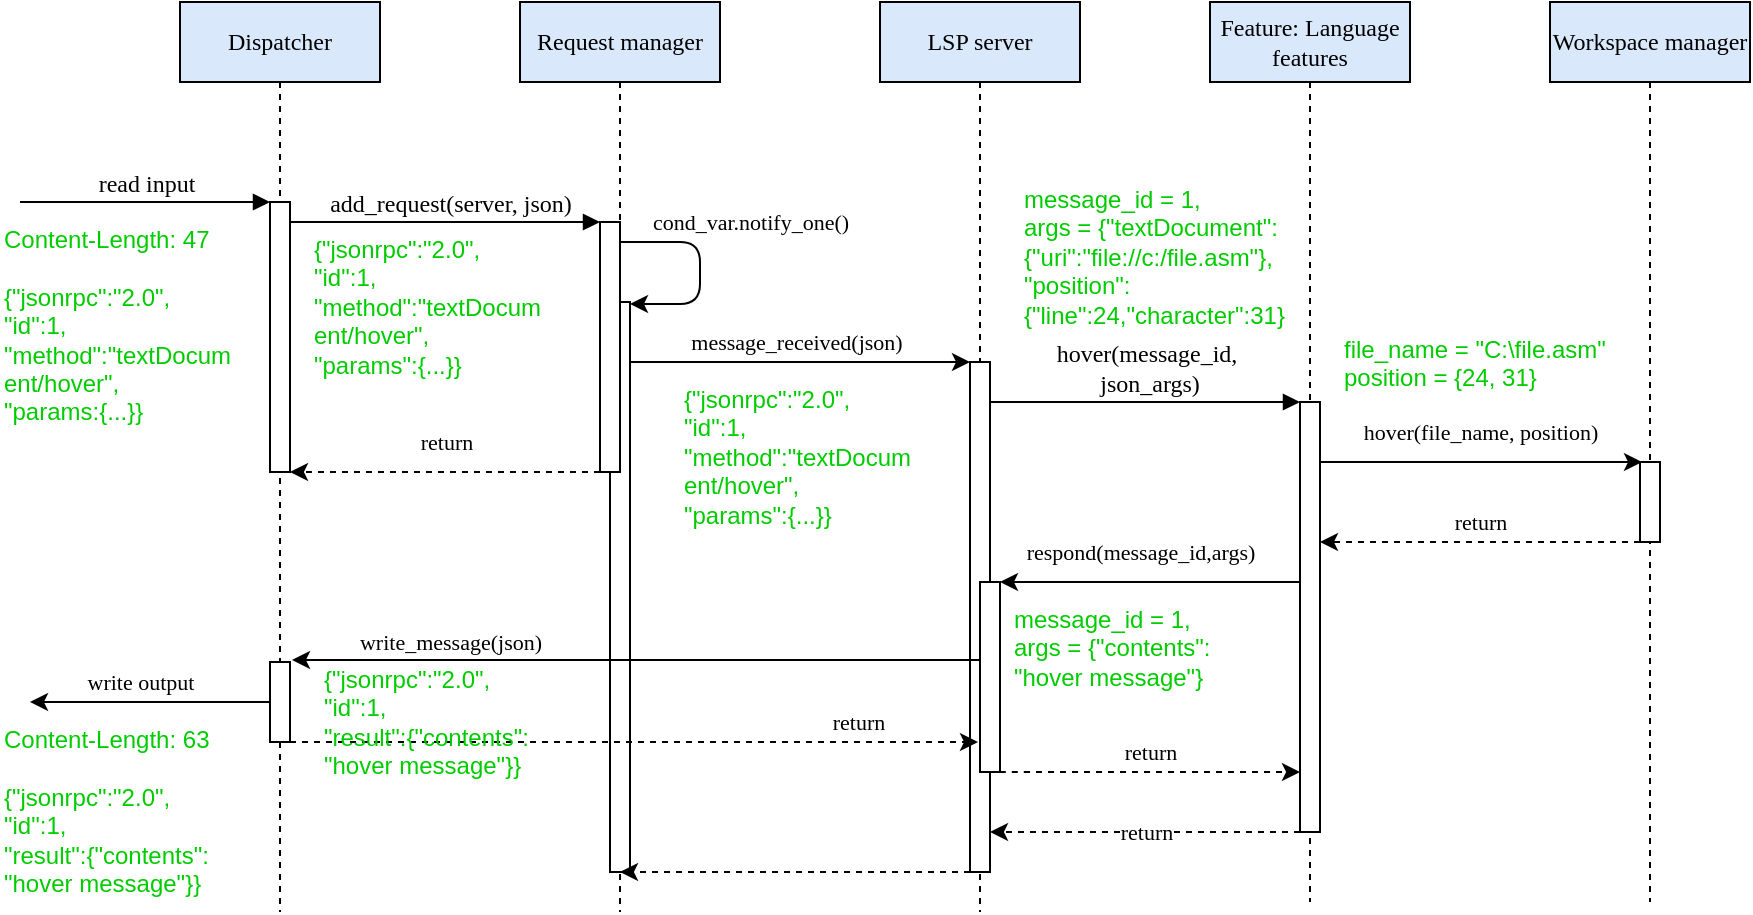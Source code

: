 <mxfile version="12.7.0" type="device"><diagram name="Page-1" id="13e1069c-82ec-6db2-03f1-153e76fe0fe0"><mxGraphModel dx="954" dy="519" grid="1" gridSize="5" guides="1" tooltips="1" connect="1" arrows="1" fold="1" page="1" pageScale="1" pageWidth="1100" pageHeight="850" background="#ffffff" math="0" shadow="0"><root><mxCell id="0"/><mxCell id="1" parent="0"/><mxCell id="7baba1c4bc27f4b0-2" value="Request manager" style="shape=umlLifeline;perimeter=lifelinePerimeter;whiteSpace=wrap;html=1;container=1;collapsible=0;recursiveResize=0;outlineConnect=0;rounded=0;shadow=0;comic=0;labelBackgroundColor=none;strokeWidth=1;fontFamily=Verdana;fontSize=12;align=center;fillColor=#dae8fc;strokeColor=#000000;" parent="1" vertex="1"><mxGeometry x="270" y="80" width="100" height="455" as="geometry"/></mxCell><mxCell id="DIg9ApGONL7yON4MQCzt-9" value="" style="html=1;points=[];perimeter=orthogonalPerimeter;rounded=0;shadow=0;comic=0;labelBackgroundColor=none;strokeWidth=1;fontFamily=Verdana;fontSize=12;align=center;" vertex="1" parent="7baba1c4bc27f4b0-2"><mxGeometry x="45" y="150" width="10" height="285" as="geometry"/></mxCell><mxCell id="DIg9ApGONL7yON4MQCzt-5" value="" style="html=1;points=[];perimeter=orthogonalPerimeter;rounded=0;shadow=0;comic=0;labelBackgroundColor=none;strokeWidth=1;fontFamily=Verdana;fontSize=12;align=center;" vertex="1" parent="7baba1c4bc27f4b0-2"><mxGeometry x="40" y="110" width="10" height="125" as="geometry"/></mxCell><mxCell id="DIg9ApGONL7yON4MQCzt-11" value="cond_var.notify_one()" style="edgeStyle=orthogonalEdgeStyle;rounded=1;orthogonalLoop=1;jettySize=auto;html=1;fontFamily=Verdana;" edge="1" parent="7baba1c4bc27f4b0-2" source="DIg9ApGONL7yON4MQCzt-5"><mxGeometry x="-0.245" y="27" relative="1" as="geometry"><mxPoint x="55" y="151" as="targetPoint"/><Array as="points"><mxPoint x="90" y="120"/><mxPoint x="90" y="151"/></Array><mxPoint x="-2" y="-10" as="offset"/></mxGeometry></mxCell><mxCell id="7baba1c4bc27f4b0-3" value="LSP server" style="shape=umlLifeline;perimeter=lifelinePerimeter;whiteSpace=wrap;html=1;container=1;collapsible=0;recursiveResize=0;outlineConnect=0;rounded=0;shadow=0;comic=0;labelBackgroundColor=none;strokeWidth=1;fontFamily=Verdana;fontSize=12;align=center;fillColor=#dae8fc;strokeColor=#000000;" parent="1" vertex="1"><mxGeometry x="450" y="80" width="100" height="455" as="geometry"/></mxCell><mxCell id="7baba1c4bc27f4b0-13" value="" style="html=1;points=[];perimeter=orthogonalPerimeter;rounded=0;shadow=0;comic=0;labelBackgroundColor=none;strokeWidth=1;fontFamily=Verdana;fontSize=12;align=center;" parent="7baba1c4bc27f4b0-3" vertex="1"><mxGeometry x="45" y="180" width="10" height="255" as="geometry"/></mxCell><mxCell id="7baba1c4bc27f4b0-4" value="Feature: Language features" style="shape=umlLifeline;perimeter=lifelinePerimeter;whiteSpace=wrap;html=1;container=1;collapsible=0;recursiveResize=0;outlineConnect=0;rounded=0;shadow=0;comic=0;labelBackgroundColor=none;strokeWidth=1;fontFamily=Verdana;fontSize=12;align=center;fillColor=#dae8fc;strokeColor=#000000;" parent="1" vertex="1"><mxGeometry x="615" y="80" width="100" height="450" as="geometry"/></mxCell><mxCell id="7baba1c4bc27f4b0-5" value="Workspace manager" style="shape=umlLifeline;perimeter=lifelinePerimeter;whiteSpace=wrap;html=1;container=1;collapsible=0;recursiveResize=0;outlineConnect=0;rounded=0;shadow=0;comic=0;labelBackgroundColor=none;strokeWidth=1;fontFamily=Verdana;fontSize=12;align=center;fillColor=#dae8fc;strokeColor=#000000;" parent="1" vertex="1"><mxGeometry x="785" y="80" width="100" height="450" as="geometry"/></mxCell><mxCell id="7baba1c4bc27f4b0-19" value="" style="html=1;points=[];perimeter=orthogonalPerimeter;rounded=0;shadow=0;comic=0;labelBackgroundColor=none;strokeWidth=1;fontFamily=Verdana;fontSize=12;align=center;" parent="7baba1c4bc27f4b0-5" vertex="1"><mxGeometry x="45" y="230" width="10" height="40" as="geometry"/></mxCell><mxCell id="7baba1c4bc27f4b0-8" value="Dispatcher" style="shape=umlLifeline;perimeter=lifelinePerimeter;whiteSpace=wrap;html=1;container=1;collapsible=0;recursiveResize=0;outlineConnect=0;rounded=0;shadow=0;comic=0;labelBackgroundColor=none;strokeWidth=1;fontFamily=Verdana;fontSize=12;align=center;fillColor=#dae8fc;strokeColor=#000000;" parent="1" vertex="1"><mxGeometry x="100" y="80" width="100" height="455" as="geometry"/></mxCell><mxCell id="7baba1c4bc27f4b0-9" value="" style="html=1;points=[];perimeter=orthogonalPerimeter;rounded=0;shadow=0;comic=0;labelBackgroundColor=none;strokeWidth=1;fontFamily=Verdana;fontSize=12;align=center;" parent="7baba1c4bc27f4b0-8" vertex="1"><mxGeometry x="45" y="100" width="10" height="135" as="geometry"/></mxCell><mxCell id="DIg9ApGONL7yON4MQCzt-29" value="" style="html=1;points=[];perimeter=orthogonalPerimeter;rounded=0;shadow=0;comic=0;labelBackgroundColor=none;strokeWidth=1;fontFamily=Verdana;fontSize=12;align=center;" vertex="1" parent="7baba1c4bc27f4b0-8"><mxGeometry x="45" y="330" width="10" height="40" as="geometry"/></mxCell><mxCell id="DIg9ApGONL7yON4MQCzt-13" value="hover(file_name, position)" style="edgeStyle=orthogonalEdgeStyle;rounded=1;orthogonalLoop=1;jettySize=auto;html=1;fontFamily=Verdana;" edge="1" parent="1" source="7baba1c4bc27f4b0-16"><mxGeometry x="-0.006" y="15" relative="1" as="geometry"><mxPoint x="831" y="310" as="targetPoint"/><Array as="points"><mxPoint x="831" y="310"/></Array><mxPoint as="offset"/></mxGeometry></mxCell><mxCell id="DIg9ApGONL7yON4MQCzt-23" value="respond(message_id,args)" style="edgeStyle=orthogonalEdgeStyle;rounded=1;orthogonalLoop=1;jettySize=auto;html=1;fontFamily=Verdana;fontColor=#000000;" edge="1" parent="1" source="7baba1c4bc27f4b0-16"><mxGeometry x="0.067" y="-15" relative="1" as="geometry"><mxPoint x="510" y="370" as="targetPoint"/><Array as="points"><mxPoint x="510" y="370"/></Array><mxPoint as="offset"/></mxGeometry></mxCell><mxCell id="DIg9ApGONL7yON4MQCzt-35" value="return" style="edgeStyle=orthogonalEdgeStyle;rounded=1;orthogonalLoop=1;jettySize=auto;html=1;dashed=1;fontFamily=Verdana;fontColor=#000000;" edge="1" parent="1" source="7baba1c4bc27f4b0-16"><mxGeometry relative="1" as="geometry"><mxPoint x="505" y="495" as="targetPoint"/><Array as="points"><mxPoint x="505" y="495"/></Array></mxGeometry></mxCell><mxCell id="7baba1c4bc27f4b0-16" value="" style="html=1;points=[];perimeter=orthogonalPerimeter;rounded=0;shadow=0;comic=0;labelBackgroundColor=none;strokeWidth=1;fontFamily=Verdana;fontSize=12;align=center;" parent="1" vertex="1"><mxGeometry x="660" y="280" width="10" height="215" as="geometry"/></mxCell><mxCell id="7baba1c4bc27f4b0-17" value="hover(message_id,&lt;br&gt;&amp;nbsp;json_args)" style="html=1;verticalAlign=bottom;endArrow=block;labelBackgroundColor=none;fontFamily=Verdana;fontSize=12;edgeStyle=elbowEdgeStyle;elbow=vertical;" parent="1" source="7baba1c4bc27f4b0-13" target="7baba1c4bc27f4b0-16" edge="1"><mxGeometry relative="1" as="geometry"><mxPoint x="560" y="220" as="sourcePoint"/><Array as="points"><mxPoint x="585" y="280"/><mxPoint x="570" y="260"/><mxPoint x="510" y="220"/></Array></mxGeometry></mxCell><mxCell id="7baba1c4bc27f4b0-11" value="add_request(server, json)" style="html=1;verticalAlign=bottom;endArrow=block;labelBackgroundColor=none;fontFamily=Verdana;fontSize=12;edgeStyle=elbowEdgeStyle;elbow=vertical;" parent="1" source="7baba1c4bc27f4b0-9" edge="1"><mxGeometry x="0.097" y="-5" relative="1" as="geometry"><mxPoint x="220" y="190" as="sourcePoint"/><mxPoint x="310" y="190" as="targetPoint"/><Array as="points"><mxPoint x="240" y="190"/></Array><mxPoint x="-5" y="-5" as="offset"/></mxGeometry></mxCell><mxCell id="DIg9ApGONL7yON4MQCzt-1" value="read input" style="html=1;verticalAlign=bottom;endArrow=block;labelBackgroundColor=none;fontFamily=Verdana;fontSize=12;edgeStyle=elbowEdgeStyle;elbow=vertical;" edge="1" parent="1"><mxGeometry relative="1" as="geometry"><mxPoint x="20" y="180" as="sourcePoint"/><mxPoint x="145" y="180" as="targetPoint"/><Array as="points"><mxPoint x="100" y="180"/><mxPoint x="90" y="200"/><mxPoint x="70" y="200"/></Array></mxGeometry></mxCell><mxCell id="DIg9ApGONL7yON4MQCzt-3" value="Content-Length: 47&lt;br&gt;&lt;br&gt;{&quot;jsonrpc&quot;:&quot;2.0&quot;,&lt;br&gt;&quot;id&quot;:1,&lt;br&gt;&quot;method&quot;:&quot;textDocum&lt;br&gt;ent/hover&quot;,&lt;br&gt;&quot;params:{...}}" style="text;html=1;strokeColor=none;fillColor=none;align=left;verticalAlign=top;whiteSpace=wrap;rounded=0;fontColor=#00CC00;" vertex="1" parent="1"><mxGeometry x="10" y="185" width="120" height="110" as="geometry"/></mxCell><mxCell id="DIg9ApGONL7yON4MQCzt-4" value="return" style="edgeStyle=orthogonalEdgeStyle;rounded=0;orthogonalLoop=1;jettySize=auto;html=1;dashed=1;fontFamily=Verdana;" edge="1" parent="1"><mxGeometry x="-0.005" y="-15" relative="1" as="geometry"><mxPoint x="310" y="315" as="sourcePoint"/><mxPoint x="155" y="315" as="targetPoint"/><Array as="points"><mxPoint x="155" y="315"/></Array><mxPoint as="offset"/></mxGeometry></mxCell><mxCell id="DIg9ApGONL7yON4MQCzt-12" value="message_received(json)" style="edgeStyle=orthogonalEdgeStyle;rounded=1;orthogonalLoop=1;jettySize=auto;html=1;fontFamily=Verdana;" edge="1" parent="1" source="DIg9ApGONL7yON4MQCzt-9"><mxGeometry x="-0.026" y="10" relative="1" as="geometry"><mxPoint x="495" y="260" as="targetPoint"/><Array as="points"><mxPoint x="370" y="260"/><mxPoint x="370" y="260"/></Array><mxPoint as="offset"/></mxGeometry></mxCell><mxCell id="DIg9ApGONL7yON4MQCzt-14" value="return" style="edgeStyle=orthogonalEdgeStyle;rounded=1;orthogonalLoop=1;jettySize=auto;html=1;fontFamily=Verdana;dashed=1;" edge="1" parent="1" source="7baba1c4bc27f4b0-19"><mxGeometry x="0.438" y="-36" relative="1" as="geometry"><mxPoint x="670" y="350" as="targetPoint"/><Array as="points"><mxPoint x="715" y="350"/><mxPoint x="715" y="350"/></Array><mxPoint x="35" y="26" as="offset"/></mxGeometry></mxCell><mxCell id="DIg9ApGONL7yON4MQCzt-17" value="{&quot;jsonrpc&quot;:&quot;2.0&quot;,&lt;br&gt;&quot;id&quot;:1,&lt;br&gt;&quot;method&quot;:&quot;textDocum&lt;br&gt;ent/hover&quot;,&lt;br&gt;&quot;params&quot;:{...}}" style="text;html=1;strokeColor=none;fillColor=none;align=left;verticalAlign=top;whiteSpace=wrap;rounded=0;fontColor=#00CC00;" vertex="1" parent="1"><mxGeometry x="165" y="190" width="120" height="80" as="geometry"/></mxCell><mxCell id="DIg9ApGONL7yON4MQCzt-18" value="{&quot;jsonrpc&quot;:&quot;2.0&quot;,&lt;br&gt;&quot;id&quot;:1,&lt;br&gt;&quot;method&quot;:&quot;textDocum&lt;br&gt;ent/hover&quot;,&lt;br&gt;&quot;params&quot;:{...}}" style="text;html=1;strokeColor=none;fillColor=none;align=left;verticalAlign=top;whiteSpace=wrap;rounded=0;fontColor=#00CC00;" vertex="1" parent="1"><mxGeometry x="350" y="265" width="120" height="80" as="geometry"/></mxCell><mxCell id="DIg9ApGONL7yON4MQCzt-19" value="message_id = 1,&lt;br&gt;args = {&quot;textDocument&quot;:{&quot;uri&quot;:&quot;file://c:/file.asm&quot;},&lt;br&gt;&quot;position&quot;:{&quot;line&quot;:24,&quot;character&quot;:31}" style="text;html=1;strokeColor=none;fillColor=none;align=left;verticalAlign=top;whiteSpace=wrap;rounded=0;fontColor=#00CC00;" vertex="1" parent="1"><mxGeometry x="520" y="165" width="120" height="80" as="geometry"/></mxCell><mxCell id="DIg9ApGONL7yON4MQCzt-20" value="file_name = &quot;C:\file.asm&quot;&lt;br&gt;position = {24, 31}" style="text;html=1;strokeColor=none;fillColor=none;align=left;verticalAlign=top;whiteSpace=wrap;rounded=0;fontColor=#00CC00;" vertex="1" parent="1"><mxGeometry x="680" y="240" width="135" height="40" as="geometry"/></mxCell><mxCell id="DIg9ApGONL7yON4MQCzt-25" value="write_message(json)" style="edgeStyle=orthogonalEdgeStyle;rounded=1;orthogonalLoop=1;jettySize=auto;html=1;fontFamily=Verdana;fontColor=#000000;" edge="1" parent="1" source="DIg9ApGONL7yON4MQCzt-24"><mxGeometry x="0.543" y="-9" relative="1" as="geometry"><mxPoint x="156" y="409" as="targetPoint"/><Array as="points"><mxPoint x="355" y="409"/><mxPoint x="355" y="409"/></Array><mxPoint as="offset"/></mxGeometry></mxCell><mxCell id="DIg9ApGONL7yON4MQCzt-24" value="" style="html=1;points=[];perimeter=orthogonalPerimeter;rounded=0;shadow=0;comic=0;labelBackgroundColor=none;strokeWidth=1;fontFamily=Verdana;fontSize=12;align=center;" vertex="1" parent="1"><mxGeometry x="500" y="370" width="10" height="95" as="geometry"/></mxCell><mxCell id="DIg9ApGONL7yON4MQCzt-26" value="message_id = 1,&lt;br&gt;args = {&quot;contents&quot;:&lt;br&gt;&quot;hover message&quot;}" style="text;html=1;strokeColor=none;fillColor=none;align=left;verticalAlign=top;whiteSpace=wrap;rounded=0;fontColor=#00CC00;" vertex="1" parent="1"><mxGeometry x="515" y="375" width="120" height="65" as="geometry"/></mxCell><mxCell id="DIg9ApGONL7yON4MQCzt-31" value="write output" style="edgeStyle=orthogonalEdgeStyle;rounded=1;orthogonalLoop=1;jettySize=auto;html=1;fontFamily=Verdana;fontColor=#000000;" edge="1" parent="1" source="DIg9ApGONL7yON4MQCzt-29"><mxGeometry x="0.083" y="-10" relative="1" as="geometry"><mxPoint x="25" y="430" as="targetPoint"/><mxPoint as="offset"/></mxGeometry></mxCell><mxCell id="DIg9ApGONL7yON4MQCzt-33" value="return" style="edgeStyle=orthogonalEdgeStyle;rounded=1;orthogonalLoop=1;jettySize=auto;html=1;fontFamily=Verdana;fontColor=#000000;dashed=1;" edge="1" parent="1" source="DIg9ApGONL7yON4MQCzt-29"><mxGeometry x="0.652" y="10" relative="1" as="geometry"><mxPoint x="499" y="450" as="targetPoint"/><Array as="points"><mxPoint x="190" y="450"/><mxPoint x="190" y="450"/></Array><mxPoint as="offset"/></mxGeometry></mxCell><mxCell id="DIg9ApGONL7yON4MQCzt-30" value="{&quot;jsonrpc&quot;:&quot;2.0&quot;,&lt;br&gt;&quot;id&quot;:1,&lt;br&gt;&quot;result&quot;:{&quot;contents&quot;:&lt;br&gt;&quot;hover message&quot;}}" style="text;html=1;strokeColor=none;fillColor=none;align=left;verticalAlign=top;whiteSpace=wrap;rounded=0;fontColor=#00CC00;" vertex="1" parent="1"><mxGeometry x="170" y="405" width="120" height="80" as="geometry"/></mxCell><mxCell id="DIg9ApGONL7yON4MQCzt-32" value="Content-Length: 63&lt;br&gt;&lt;br&gt;{&quot;jsonrpc&quot;:&quot;2.0&quot;,&lt;br&gt;&quot;id&quot;:1,&lt;br&gt;&quot;result&quot;:{&quot;contents&quot;:&lt;br&gt;&quot;hover message&quot;}}" style="text;html=1;strokeColor=none;fillColor=none;align=left;verticalAlign=top;whiteSpace=wrap;rounded=0;fontColor=#00CC00;" vertex="1" parent="1"><mxGeometry x="10" y="435" width="120" height="80" as="geometry"/></mxCell><mxCell id="DIg9ApGONL7yON4MQCzt-34" value="return" style="edgeStyle=orthogonalEdgeStyle;rounded=1;orthogonalLoop=1;jettySize=auto;html=1;dashed=1;fontFamily=Verdana;fontColor=#000000;" edge="1" parent="1" source="DIg9ApGONL7yON4MQCzt-24"><mxGeometry x="-0.003" y="10" relative="1" as="geometry"><mxPoint x="660" y="465" as="targetPoint"/><Array as="points"><mxPoint x="515" y="465"/><mxPoint x="515" y="465"/></Array><mxPoint as="offset"/></mxGeometry></mxCell><mxCell id="DIg9ApGONL7yON4MQCzt-36" style="edgeStyle=orthogonalEdgeStyle;rounded=1;orthogonalLoop=1;jettySize=auto;html=1;dashed=1;fontFamily=Verdana;fontColor=#000000;" edge="1" parent="1" source="7baba1c4bc27f4b0-13" target="7baba1c4bc27f4b0-2"><mxGeometry relative="1" as="geometry"><mxPoint x="324" y="513" as="targetPoint"/><Array as="points"><mxPoint x="375" y="515"/><mxPoint x="375" y="515"/></Array></mxGeometry></mxCell></root></mxGraphModel></diagram></mxfile>